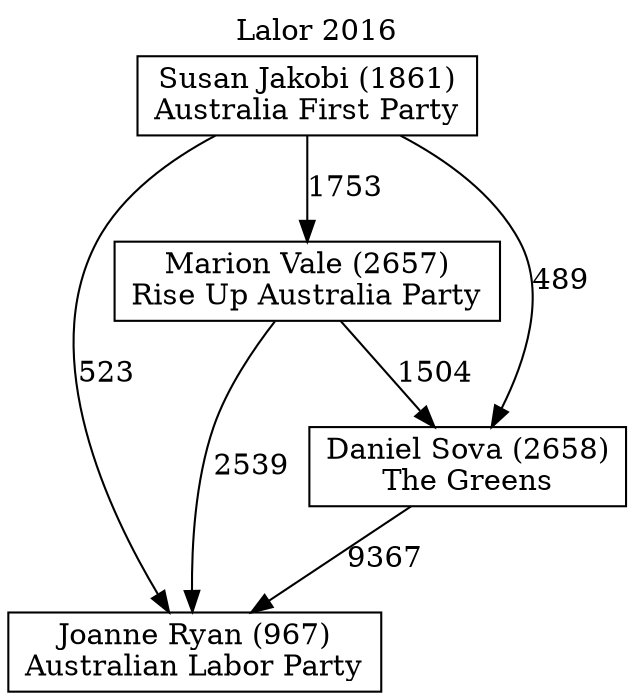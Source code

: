 // House preference flow
digraph "Joanne Ryan (967)_Lalor_2016" {
	graph [label="Lalor 2016" labelloc=t mclimit=10]
	node [shape=box]
	"Joanne Ryan (967)" [label="Joanne Ryan (967)
Australian Labor Party"]
	"Marion Vale (2657)" [label="Marion Vale (2657)
Rise Up Australia Party"]
	"Daniel Sova (2658)" [label="Daniel Sova (2658)
The Greens"]
	"Susan Jakobi (1861)" [label="Susan Jakobi (1861)
Australia First Party"]
	"Marion Vale (2657)" -> "Joanne Ryan (967)" [label=2539]
	"Susan Jakobi (1861)" -> "Daniel Sova (2658)" [label=489]
	"Marion Vale (2657)" -> "Daniel Sova (2658)" [label=1504]
	"Susan Jakobi (1861)" -> "Marion Vale (2657)" [label=1753]
	"Susan Jakobi (1861)" -> "Joanne Ryan (967)" [label=523]
	"Daniel Sova (2658)" -> "Joanne Ryan (967)" [label=9367]
}
